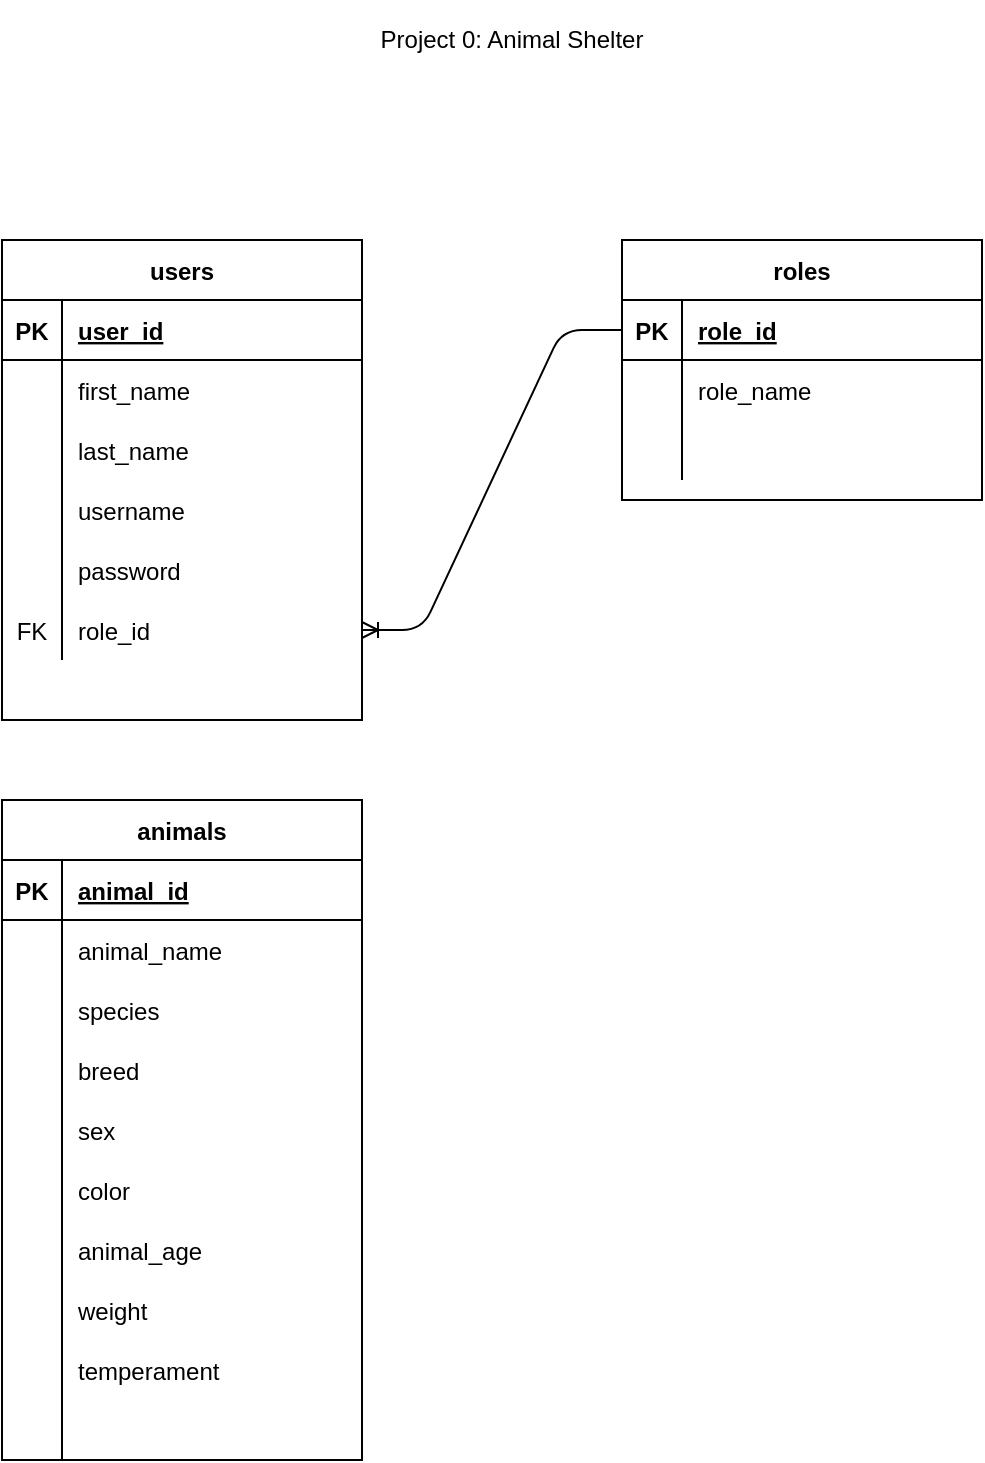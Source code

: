 <mxfile version="13.10.1" type="device"><diagram id="QNdVk7Dmh4EEnlYkN_b3" name="Page-1"><mxGraphModel dx="1026" dy="2253" grid="1" gridSize="10" guides="1" tooltips="1" connect="1" arrows="1" fold="1" page="1" pageScale="1" pageWidth="850" pageHeight="1100" math="0" shadow="0"><root><mxCell id="0"/><mxCell id="1" parent="0"/><mxCell id="I_8V8KDc7omkgvMZ3fxD-1" value="users" style="shape=table;startSize=30;container=1;collapsible=1;childLayout=tableLayout;fixedRows=1;rowLines=0;fontStyle=1;align=center;resizeLast=1;" parent="1" vertex="1"><mxGeometry x="90" y="40" width="180" height="240" as="geometry"/></mxCell><mxCell id="I_8V8KDc7omkgvMZ3fxD-2" value="" style="shape=partialRectangle;collapsible=0;dropTarget=0;pointerEvents=0;fillColor=none;top=0;left=0;bottom=1;right=0;points=[[0,0.5],[1,0.5]];portConstraint=eastwest;" parent="I_8V8KDc7omkgvMZ3fxD-1" vertex="1"><mxGeometry y="30" width="180" height="30" as="geometry"/></mxCell><mxCell id="I_8V8KDc7omkgvMZ3fxD-3" value="PK" style="shape=partialRectangle;connectable=0;fillColor=none;top=0;left=0;bottom=0;right=0;fontStyle=1;overflow=hidden;" parent="I_8V8KDc7omkgvMZ3fxD-2" vertex="1"><mxGeometry width="30" height="30" as="geometry"/></mxCell><mxCell id="I_8V8KDc7omkgvMZ3fxD-4" value="user_id" style="shape=partialRectangle;connectable=0;fillColor=none;top=0;left=0;bottom=0;right=0;align=left;spacingLeft=6;fontStyle=5;overflow=hidden;" parent="I_8V8KDc7omkgvMZ3fxD-2" vertex="1"><mxGeometry x="30" width="150" height="30" as="geometry"/></mxCell><mxCell id="I_8V8KDc7omkgvMZ3fxD-5" value="" style="shape=partialRectangle;collapsible=0;dropTarget=0;pointerEvents=0;fillColor=none;top=0;left=0;bottom=0;right=0;points=[[0,0.5],[1,0.5]];portConstraint=eastwest;" parent="I_8V8KDc7omkgvMZ3fxD-1" vertex="1"><mxGeometry y="60" width="180" height="30" as="geometry"/></mxCell><mxCell id="I_8V8KDc7omkgvMZ3fxD-6" value="" style="shape=partialRectangle;connectable=0;fillColor=none;top=0;left=0;bottom=0;right=0;editable=1;overflow=hidden;" parent="I_8V8KDc7omkgvMZ3fxD-5" vertex="1"><mxGeometry width="30" height="30" as="geometry"/></mxCell><mxCell id="I_8V8KDc7omkgvMZ3fxD-7" value="first_name" style="shape=partialRectangle;connectable=0;fillColor=none;top=0;left=0;bottom=0;right=0;align=left;spacingLeft=6;overflow=hidden;" parent="I_8V8KDc7omkgvMZ3fxD-5" vertex="1"><mxGeometry x="30" width="150" height="30" as="geometry"/></mxCell><mxCell id="I_8V8KDc7omkgvMZ3fxD-8" value="" style="shape=partialRectangle;collapsible=0;dropTarget=0;pointerEvents=0;fillColor=none;top=0;left=0;bottom=0;right=0;points=[[0,0.5],[1,0.5]];portConstraint=eastwest;" parent="I_8V8KDc7omkgvMZ3fxD-1" vertex="1"><mxGeometry y="90" width="180" height="30" as="geometry"/></mxCell><mxCell id="I_8V8KDc7omkgvMZ3fxD-9" value="" style="shape=partialRectangle;connectable=0;fillColor=none;top=0;left=0;bottom=0;right=0;editable=1;overflow=hidden;" parent="I_8V8KDc7omkgvMZ3fxD-8" vertex="1"><mxGeometry width="30" height="30" as="geometry"/></mxCell><mxCell id="I_8V8KDc7omkgvMZ3fxD-10" value="last_name" style="shape=partialRectangle;connectable=0;fillColor=none;top=0;left=0;bottom=0;right=0;align=left;spacingLeft=6;overflow=hidden;" parent="I_8V8KDc7omkgvMZ3fxD-8" vertex="1"><mxGeometry x="30" width="150" height="30" as="geometry"/></mxCell><mxCell id="I_8V8KDc7omkgvMZ3fxD-11" value="" style="shape=partialRectangle;collapsible=0;dropTarget=0;pointerEvents=0;fillColor=none;top=0;left=0;bottom=0;right=0;points=[[0,0.5],[1,0.5]];portConstraint=eastwest;" parent="I_8V8KDc7omkgvMZ3fxD-1" vertex="1"><mxGeometry y="120" width="180" height="30" as="geometry"/></mxCell><mxCell id="I_8V8KDc7omkgvMZ3fxD-12" value="" style="shape=partialRectangle;connectable=0;fillColor=none;top=0;left=0;bottom=0;right=0;editable=1;overflow=hidden;" parent="I_8V8KDc7omkgvMZ3fxD-11" vertex="1"><mxGeometry width="30" height="30" as="geometry"/></mxCell><mxCell id="I_8V8KDc7omkgvMZ3fxD-13" value="username" style="shape=partialRectangle;connectable=0;fillColor=none;top=0;left=0;bottom=0;right=0;align=left;spacingLeft=6;overflow=hidden;" parent="I_8V8KDc7omkgvMZ3fxD-11" vertex="1"><mxGeometry x="30" width="150" height="30" as="geometry"/></mxCell><mxCell id="I_8V8KDc7omkgvMZ3fxD-14" value="" style="shape=partialRectangle;collapsible=0;dropTarget=0;pointerEvents=0;fillColor=none;top=0;left=0;bottom=0;right=0;points=[[0,0.5],[1,0.5]];portConstraint=eastwest;" parent="I_8V8KDc7omkgvMZ3fxD-1" vertex="1"><mxGeometry y="150" width="180" height="30" as="geometry"/></mxCell><mxCell id="I_8V8KDc7omkgvMZ3fxD-15" value="" style="shape=partialRectangle;connectable=0;fillColor=none;top=0;left=0;bottom=0;right=0;editable=1;overflow=hidden;" parent="I_8V8KDc7omkgvMZ3fxD-14" vertex="1"><mxGeometry width="30" height="30" as="geometry"/></mxCell><mxCell id="I_8V8KDc7omkgvMZ3fxD-16" value="password" style="shape=partialRectangle;connectable=0;fillColor=none;top=0;left=0;bottom=0;right=0;align=left;spacingLeft=6;overflow=hidden;" parent="I_8V8KDc7omkgvMZ3fxD-14" vertex="1"><mxGeometry x="30" width="150" height="30" as="geometry"/></mxCell><mxCell id="I_8V8KDc7omkgvMZ3fxD-17" value="" style="shape=partialRectangle;collapsible=0;dropTarget=0;pointerEvents=0;fillColor=none;top=0;left=0;bottom=0;right=0;points=[[0,0.5],[1,0.5]];portConstraint=eastwest;" parent="I_8V8KDc7omkgvMZ3fxD-1" vertex="1"><mxGeometry y="180" width="180" height="30" as="geometry"/></mxCell><mxCell id="I_8V8KDc7omkgvMZ3fxD-18" value="FK" style="shape=partialRectangle;connectable=0;fillColor=none;top=0;left=0;bottom=0;right=0;editable=1;overflow=hidden;" parent="I_8V8KDc7omkgvMZ3fxD-17" vertex="1"><mxGeometry width="30" height="30" as="geometry"/></mxCell><mxCell id="I_8V8KDc7omkgvMZ3fxD-19" value="role_id" style="shape=partialRectangle;connectable=0;fillColor=none;top=0;left=0;bottom=0;right=0;align=left;spacingLeft=6;overflow=hidden;" parent="I_8V8KDc7omkgvMZ3fxD-17" vertex="1"><mxGeometry x="30" width="150" height="30" as="geometry"/></mxCell><mxCell id="I_8V8KDc7omkgvMZ3fxD-20" value="roles" style="shape=table;startSize=30;container=1;collapsible=1;childLayout=tableLayout;fixedRows=1;rowLines=0;fontStyle=1;align=center;resizeLast=1;" parent="1" vertex="1"><mxGeometry x="400" y="40" width="180" height="130" as="geometry"><mxRectangle x="400" y="200" width="50" height="30" as="alternateBounds"/></mxGeometry></mxCell><mxCell id="I_8V8KDc7omkgvMZ3fxD-21" value="" style="shape=partialRectangle;collapsible=0;dropTarget=0;pointerEvents=0;fillColor=none;top=0;left=0;bottom=1;right=0;points=[[0,0.5],[1,0.5]];portConstraint=eastwest;" parent="I_8V8KDc7omkgvMZ3fxD-20" vertex="1"><mxGeometry y="30" width="180" height="30" as="geometry"/></mxCell><mxCell id="I_8V8KDc7omkgvMZ3fxD-22" value="PK" style="shape=partialRectangle;connectable=0;fillColor=none;top=0;left=0;bottom=0;right=0;fontStyle=1;overflow=hidden;" parent="I_8V8KDc7omkgvMZ3fxD-21" vertex="1"><mxGeometry width="30" height="30" as="geometry"/></mxCell><mxCell id="I_8V8KDc7omkgvMZ3fxD-23" value="role_id" style="shape=partialRectangle;connectable=0;fillColor=none;top=0;left=0;bottom=0;right=0;align=left;spacingLeft=6;fontStyle=5;overflow=hidden;" parent="I_8V8KDc7omkgvMZ3fxD-21" vertex="1"><mxGeometry x="30" width="150" height="30" as="geometry"/></mxCell><mxCell id="I_8V8KDc7omkgvMZ3fxD-24" value="" style="shape=partialRectangle;collapsible=0;dropTarget=0;pointerEvents=0;fillColor=none;top=0;left=0;bottom=0;right=0;points=[[0,0.5],[1,0.5]];portConstraint=eastwest;" parent="I_8V8KDc7omkgvMZ3fxD-20" vertex="1"><mxGeometry y="60" width="180" height="30" as="geometry"/></mxCell><mxCell id="I_8V8KDc7omkgvMZ3fxD-25" value="" style="shape=partialRectangle;connectable=0;fillColor=none;top=0;left=0;bottom=0;right=0;editable=1;overflow=hidden;" parent="I_8V8KDc7omkgvMZ3fxD-24" vertex="1"><mxGeometry width="30" height="30" as="geometry"/></mxCell><mxCell id="I_8V8KDc7omkgvMZ3fxD-26" value="role_name" style="shape=partialRectangle;connectable=0;fillColor=none;top=0;left=0;bottom=0;right=0;align=left;spacingLeft=6;overflow=hidden;" parent="I_8V8KDc7omkgvMZ3fxD-24" vertex="1"><mxGeometry x="30" width="150" height="30" as="geometry"/></mxCell><mxCell id="I_8V8KDc7omkgvMZ3fxD-30" value="" style="shape=partialRectangle;collapsible=0;dropTarget=0;pointerEvents=0;fillColor=none;top=0;left=0;bottom=0;right=0;points=[[0,0.5],[1,0.5]];portConstraint=eastwest;" parent="I_8V8KDc7omkgvMZ3fxD-20" vertex="1"><mxGeometry y="90" width="180" height="30" as="geometry"/></mxCell><mxCell id="I_8V8KDc7omkgvMZ3fxD-31" value="" style="shape=partialRectangle;connectable=0;fillColor=none;top=0;left=0;bottom=0;right=0;editable=1;overflow=hidden;" parent="I_8V8KDc7omkgvMZ3fxD-30" vertex="1"><mxGeometry width="30" height="30" as="geometry"/></mxCell><mxCell id="I_8V8KDc7omkgvMZ3fxD-32" value="" style="shape=partialRectangle;connectable=0;fillColor=none;top=0;left=0;bottom=0;right=0;align=left;spacingLeft=6;overflow=hidden;" parent="I_8V8KDc7omkgvMZ3fxD-30" vertex="1"><mxGeometry x="30" width="150" height="30" as="geometry"/></mxCell><mxCell id="I_8V8KDc7omkgvMZ3fxD-33" value="" style="edgeStyle=entityRelationEdgeStyle;fontSize=12;html=1;endArrow=ERoneToMany;entryX=1;entryY=0.5;entryDx=0;entryDy=0;" parent="1" source="I_8V8KDc7omkgvMZ3fxD-21" target="I_8V8KDc7omkgvMZ3fxD-17" edge="1"><mxGeometry width="100" height="100" relative="1" as="geometry"><mxPoint x="390" y="260" as="sourcePoint"/><mxPoint x="440" y="390" as="targetPoint"/></mxGeometry></mxCell><mxCell id="I_8V8KDc7omkgvMZ3fxD-34" value="Project 0: Animal Shelter" style="text;html=1;strokeColor=none;fillColor=none;align=center;verticalAlign=middle;whiteSpace=wrap;rounded=0;" parent="1" vertex="1"><mxGeometry x="220" y="-80" width="250" height="40" as="geometry"/></mxCell><mxCell id="I_8V8KDc7omkgvMZ3fxD-35" value="animals" style="shape=table;startSize=30;container=1;collapsible=1;childLayout=tableLayout;fixedRows=1;rowLines=0;fontStyle=1;align=center;resizeLast=1;" parent="1" vertex="1"><mxGeometry x="90" y="320" width="180" height="330" as="geometry"/></mxCell><mxCell id="I_8V8KDc7omkgvMZ3fxD-36" value="" style="shape=partialRectangle;collapsible=0;dropTarget=0;pointerEvents=0;fillColor=none;top=0;left=0;bottom=1;right=0;points=[[0,0.5],[1,0.5]];portConstraint=eastwest;" parent="I_8V8KDc7omkgvMZ3fxD-35" vertex="1"><mxGeometry y="30" width="180" height="30" as="geometry"/></mxCell><mxCell id="I_8V8KDc7omkgvMZ3fxD-37" value="PK" style="shape=partialRectangle;connectable=0;fillColor=none;top=0;left=0;bottom=0;right=0;fontStyle=1;overflow=hidden;" parent="I_8V8KDc7omkgvMZ3fxD-36" vertex="1"><mxGeometry width="30" height="30" as="geometry"/></mxCell><mxCell id="I_8V8KDc7omkgvMZ3fxD-38" value="animal_id" style="shape=partialRectangle;connectable=0;fillColor=none;top=0;left=0;bottom=0;right=0;align=left;spacingLeft=6;fontStyle=5;overflow=hidden;" parent="I_8V8KDc7omkgvMZ3fxD-36" vertex="1"><mxGeometry x="30" width="150" height="30" as="geometry"/></mxCell><mxCell id="I_8V8KDc7omkgvMZ3fxD-39" value="" style="shape=partialRectangle;collapsible=0;dropTarget=0;pointerEvents=0;fillColor=none;top=0;left=0;bottom=0;right=0;points=[[0,0.5],[1,0.5]];portConstraint=eastwest;" parent="I_8V8KDc7omkgvMZ3fxD-35" vertex="1"><mxGeometry y="60" width="180" height="30" as="geometry"/></mxCell><mxCell id="I_8V8KDc7omkgvMZ3fxD-40" value="" style="shape=partialRectangle;connectable=0;fillColor=none;top=0;left=0;bottom=0;right=0;editable=1;overflow=hidden;" parent="I_8V8KDc7omkgvMZ3fxD-39" vertex="1"><mxGeometry width="30" height="30" as="geometry"/></mxCell><mxCell id="I_8V8KDc7omkgvMZ3fxD-41" value="animal_name" style="shape=partialRectangle;connectable=0;fillColor=none;top=0;left=0;bottom=0;right=0;align=left;spacingLeft=6;overflow=hidden;" parent="I_8V8KDc7omkgvMZ3fxD-39" vertex="1"><mxGeometry x="30" width="150" height="30" as="geometry"/></mxCell><mxCell id="I_8V8KDc7omkgvMZ3fxD-42" value="" style="shape=partialRectangle;collapsible=0;dropTarget=0;pointerEvents=0;fillColor=none;top=0;left=0;bottom=0;right=0;points=[[0,0.5],[1,0.5]];portConstraint=eastwest;" parent="I_8V8KDc7omkgvMZ3fxD-35" vertex="1"><mxGeometry y="90" width="180" height="30" as="geometry"/></mxCell><mxCell id="I_8V8KDc7omkgvMZ3fxD-43" value="" style="shape=partialRectangle;connectable=0;fillColor=none;top=0;left=0;bottom=0;right=0;editable=1;overflow=hidden;" parent="I_8V8KDc7omkgvMZ3fxD-42" vertex="1"><mxGeometry width="30" height="30" as="geometry"/></mxCell><mxCell id="I_8V8KDc7omkgvMZ3fxD-44" value="species" style="shape=partialRectangle;connectable=0;fillColor=none;top=0;left=0;bottom=0;right=0;align=left;spacingLeft=6;overflow=hidden;" parent="I_8V8KDc7omkgvMZ3fxD-42" vertex="1"><mxGeometry x="30" width="150" height="30" as="geometry"/></mxCell><mxCell id="I_8V8KDc7omkgvMZ3fxD-78" value="" style="shape=partialRectangle;collapsible=0;dropTarget=0;pointerEvents=0;fillColor=none;top=0;left=0;bottom=0;right=0;points=[[0,0.5],[1,0.5]];portConstraint=eastwest;" parent="I_8V8KDc7omkgvMZ3fxD-35" vertex="1"><mxGeometry y="120" width="180" height="30" as="geometry"/></mxCell><mxCell id="I_8V8KDc7omkgvMZ3fxD-79" value="" style="shape=partialRectangle;connectable=0;fillColor=none;top=0;left=0;bottom=0;right=0;editable=1;overflow=hidden;" parent="I_8V8KDc7omkgvMZ3fxD-78" vertex="1"><mxGeometry width="30" height="30" as="geometry"/></mxCell><mxCell id="I_8V8KDc7omkgvMZ3fxD-80" value="breed" style="shape=partialRectangle;connectable=0;fillColor=none;top=0;left=0;bottom=0;right=0;align=left;spacingLeft=6;overflow=hidden;" parent="I_8V8KDc7omkgvMZ3fxD-78" vertex="1"><mxGeometry x="30" width="150" height="30" as="geometry"/></mxCell><mxCell id="I_8V8KDc7omkgvMZ3fxD-45" value="" style="shape=partialRectangle;collapsible=0;dropTarget=0;pointerEvents=0;fillColor=none;top=0;left=0;bottom=0;right=0;points=[[0,0.5],[1,0.5]];portConstraint=eastwest;" parent="I_8V8KDc7omkgvMZ3fxD-35" vertex="1"><mxGeometry y="150" width="180" height="30" as="geometry"/></mxCell><mxCell id="I_8V8KDc7omkgvMZ3fxD-46" value="" style="shape=partialRectangle;connectable=0;fillColor=none;top=0;left=0;bottom=0;right=0;editable=1;overflow=hidden;" parent="I_8V8KDc7omkgvMZ3fxD-45" vertex="1"><mxGeometry width="30" height="30" as="geometry"/></mxCell><mxCell id="I_8V8KDc7omkgvMZ3fxD-47" value="sex" style="shape=partialRectangle;connectable=0;fillColor=none;top=0;left=0;bottom=0;right=0;align=left;spacingLeft=6;overflow=hidden;" parent="I_8V8KDc7omkgvMZ3fxD-45" vertex="1"><mxGeometry x="30" width="150" height="30" as="geometry"/></mxCell><mxCell id="I_8V8KDc7omkgvMZ3fxD-48" value="" style="shape=partialRectangle;collapsible=0;dropTarget=0;pointerEvents=0;fillColor=none;top=0;left=0;bottom=0;right=0;points=[[0,0.5],[1,0.5]];portConstraint=eastwest;" parent="I_8V8KDc7omkgvMZ3fxD-35" vertex="1"><mxGeometry y="180" width="180" height="30" as="geometry"/></mxCell><mxCell id="I_8V8KDc7omkgvMZ3fxD-49" value="" style="shape=partialRectangle;connectable=0;fillColor=none;top=0;left=0;bottom=0;right=0;editable=1;overflow=hidden;" parent="I_8V8KDc7omkgvMZ3fxD-48" vertex="1"><mxGeometry width="30" height="30" as="geometry"/></mxCell><mxCell id="I_8V8KDc7omkgvMZ3fxD-50" value="color" style="shape=partialRectangle;connectable=0;fillColor=none;top=0;left=0;bottom=0;right=0;align=left;spacingLeft=6;overflow=hidden;" parent="I_8V8KDc7omkgvMZ3fxD-48" vertex="1"><mxGeometry x="30" width="150" height="30" as="geometry"/></mxCell><mxCell id="I_8V8KDc7omkgvMZ3fxD-51" value="" style="shape=partialRectangle;collapsible=0;dropTarget=0;pointerEvents=0;fillColor=none;top=0;left=0;bottom=0;right=0;points=[[0,0.5],[1,0.5]];portConstraint=eastwest;" parent="I_8V8KDc7omkgvMZ3fxD-35" vertex="1"><mxGeometry y="210" width="180" height="30" as="geometry"/></mxCell><mxCell id="I_8V8KDc7omkgvMZ3fxD-52" value="" style="shape=partialRectangle;connectable=0;fillColor=none;top=0;left=0;bottom=0;right=0;editable=1;overflow=hidden;" parent="I_8V8KDc7omkgvMZ3fxD-51" vertex="1"><mxGeometry width="30" height="30" as="geometry"/></mxCell><mxCell id="I_8V8KDc7omkgvMZ3fxD-53" value="animal_age" style="shape=partialRectangle;connectable=0;fillColor=none;top=0;left=0;bottom=0;right=0;align=left;spacingLeft=6;overflow=hidden;" parent="I_8V8KDc7omkgvMZ3fxD-51" vertex="1"><mxGeometry x="30" width="150" height="30" as="geometry"/></mxCell><mxCell id="I_8V8KDc7omkgvMZ3fxD-54" value="" style="shape=partialRectangle;collapsible=0;dropTarget=0;pointerEvents=0;fillColor=none;top=0;left=0;bottom=0;right=0;points=[[0,0.5],[1,0.5]];portConstraint=eastwest;" parent="I_8V8KDc7omkgvMZ3fxD-35" vertex="1"><mxGeometry y="240" width="180" height="30" as="geometry"/></mxCell><mxCell id="I_8V8KDc7omkgvMZ3fxD-55" value="" style="shape=partialRectangle;connectable=0;fillColor=none;top=0;left=0;bottom=0;right=0;editable=1;overflow=hidden;" parent="I_8V8KDc7omkgvMZ3fxD-54" vertex="1"><mxGeometry width="30" height="30" as="geometry"/></mxCell><mxCell id="I_8V8KDc7omkgvMZ3fxD-56" value="weight" style="shape=partialRectangle;connectable=0;fillColor=none;top=0;left=0;bottom=0;right=0;align=left;spacingLeft=6;overflow=hidden;" parent="I_8V8KDc7omkgvMZ3fxD-54" vertex="1"><mxGeometry x="30" width="150" height="30" as="geometry"/></mxCell><mxCell id="I_8V8KDc7omkgvMZ3fxD-57" value="" style="shape=partialRectangle;collapsible=0;dropTarget=0;pointerEvents=0;fillColor=none;top=0;left=0;bottom=0;right=0;points=[[0,0.5],[1,0.5]];portConstraint=eastwest;" parent="I_8V8KDc7omkgvMZ3fxD-35" vertex="1"><mxGeometry y="270" width="180" height="30" as="geometry"/></mxCell><mxCell id="I_8V8KDc7omkgvMZ3fxD-58" value="" style="shape=partialRectangle;connectable=0;fillColor=none;top=0;left=0;bottom=0;right=0;editable=1;overflow=hidden;" parent="I_8V8KDc7omkgvMZ3fxD-57" vertex="1"><mxGeometry width="30" height="30" as="geometry"/></mxCell><mxCell id="I_8V8KDc7omkgvMZ3fxD-59" value="temperament" style="shape=partialRectangle;connectable=0;fillColor=none;top=0;left=0;bottom=0;right=0;align=left;spacingLeft=6;overflow=hidden;" parent="I_8V8KDc7omkgvMZ3fxD-57" vertex="1"><mxGeometry x="30" width="150" height="30" as="geometry"/></mxCell><mxCell id="I_8V8KDc7omkgvMZ3fxD-60" value="" style="shape=partialRectangle;collapsible=0;dropTarget=0;pointerEvents=0;fillColor=none;top=0;left=0;bottom=0;right=0;points=[[0,0.5],[1,0.5]];portConstraint=eastwest;" parent="I_8V8KDc7omkgvMZ3fxD-35" vertex="1"><mxGeometry y="300" width="180" height="30" as="geometry"/></mxCell><mxCell id="I_8V8KDc7omkgvMZ3fxD-61" value="" style="shape=partialRectangle;connectable=0;fillColor=none;top=0;left=0;bottom=0;right=0;editable=1;overflow=hidden;" parent="I_8V8KDc7omkgvMZ3fxD-60" vertex="1"><mxGeometry width="30" height="30" as="geometry"/></mxCell><mxCell id="I_8V8KDc7omkgvMZ3fxD-62" value="" style="shape=partialRectangle;connectable=0;fillColor=none;top=0;left=0;bottom=0;right=0;align=left;spacingLeft=6;overflow=hidden;" parent="I_8V8KDc7omkgvMZ3fxD-60" vertex="1"><mxGeometry x="30" width="150" height="30" as="geometry"/></mxCell></root></mxGraphModel></diagram></mxfile>
